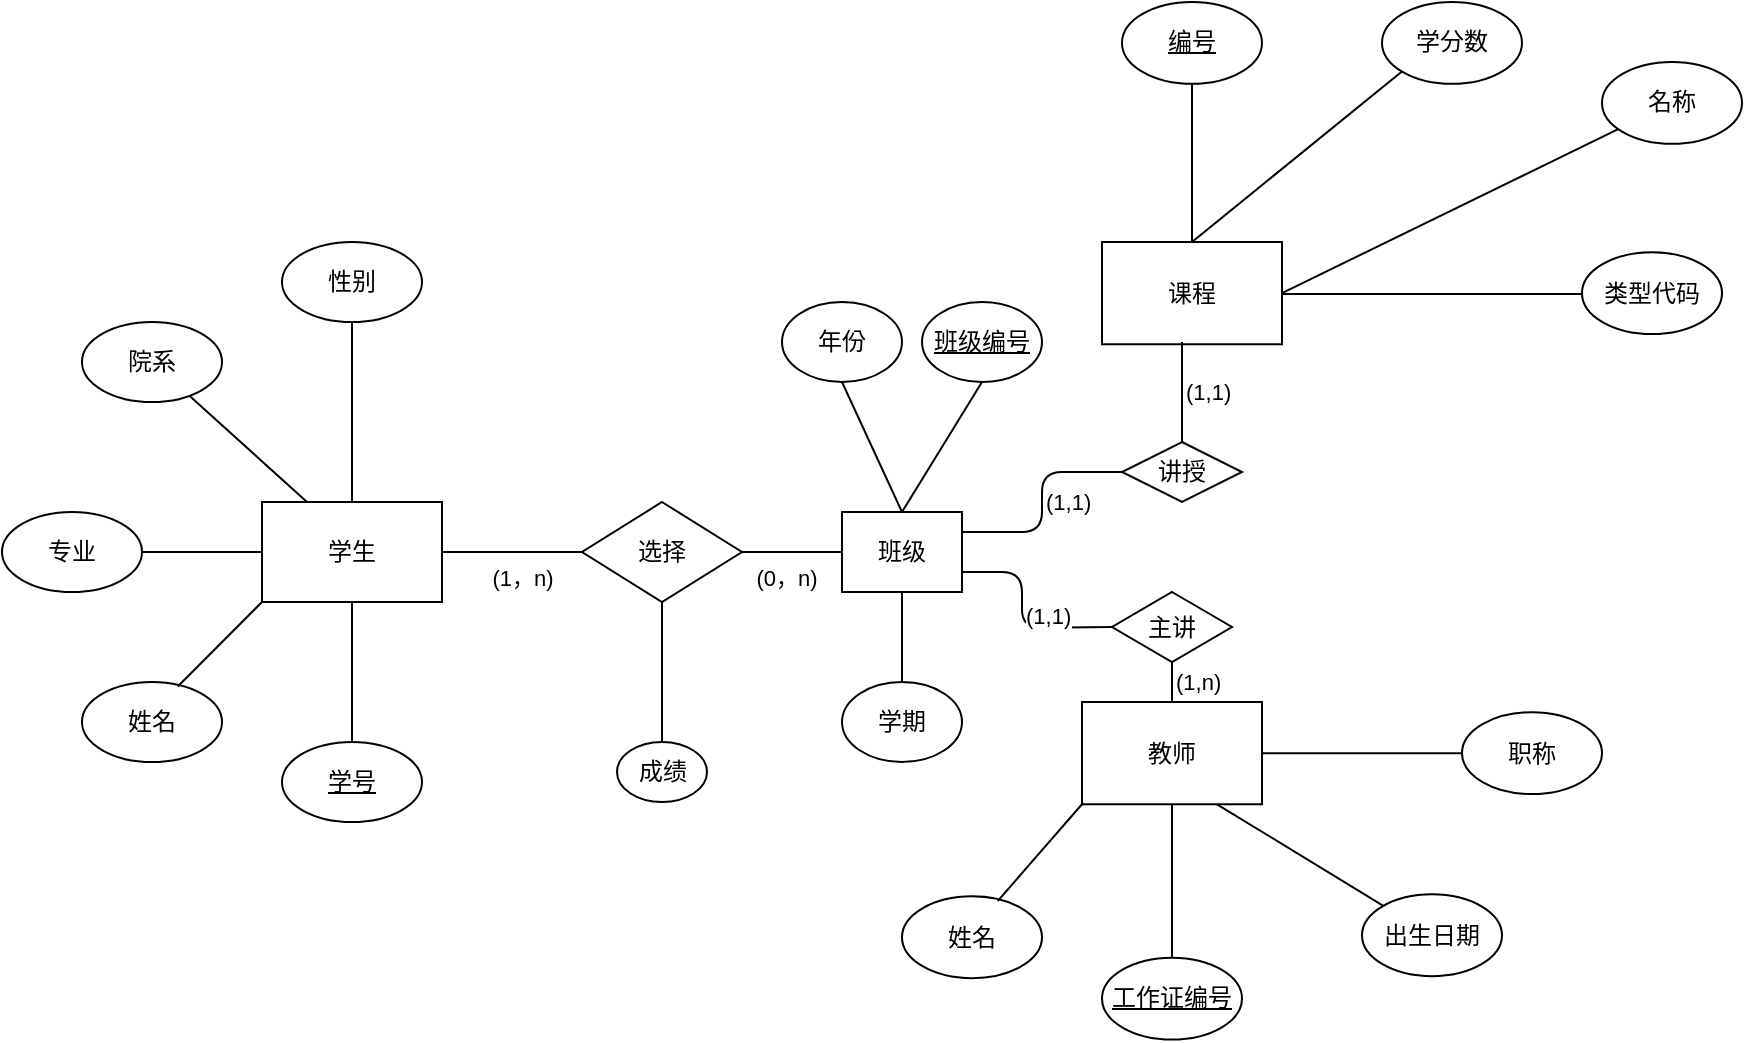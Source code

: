 <mxfile version="14.6.13" type="github">
  <diagram id="ADk-poxS1CPLiOyy40Ny" name="Page-1">
    <mxGraphModel dx="349" dy="1766" grid="1" gridSize="10" guides="1" tooltips="1" connect="1" arrows="1" fold="1" page="1" pageScale="1" pageWidth="827" pageHeight="1169" math="0" shadow="0">
      <root>
        <mxCell id="0" />
        <mxCell id="1" parent="0" />
        <mxCell id="LwtCkiT_g8_Se_lIQhq8-15" value="" style="group" parent="1" vertex="1" connectable="0">
          <mxGeometry x="10" y="90" width="220" height="290" as="geometry" />
        </mxCell>
        <mxCell id="LwtCkiT_g8_Se_lIQhq8-2" value="学生" style="rounded=0;whiteSpace=wrap;html=1;" parent="LwtCkiT_g8_Se_lIQhq8-15" vertex="1">
          <mxGeometry x="130" y="130" width="90" height="50" as="geometry" />
        </mxCell>
        <mxCell id="LwtCkiT_g8_Se_lIQhq8-3" value="院系" style="ellipse;whiteSpace=wrap;html=1;" parent="LwtCkiT_g8_Se_lIQhq8-15" vertex="1">
          <mxGeometry x="40" y="40" width="70" height="40" as="geometry" />
        </mxCell>
        <mxCell id="LwtCkiT_g8_Se_lIQhq8-4" value="性别" style="ellipse;whiteSpace=wrap;html=1;" parent="LwtCkiT_g8_Se_lIQhq8-15" vertex="1">
          <mxGeometry x="140" width="70" height="40" as="geometry" />
        </mxCell>
        <mxCell id="LwtCkiT_g8_Se_lIQhq8-5" value="姓名" style="ellipse;whiteSpace=wrap;html=1;" parent="LwtCkiT_g8_Se_lIQhq8-15" vertex="1">
          <mxGeometry x="40" y="220" width="70" height="40" as="geometry" />
        </mxCell>
        <mxCell id="LwtCkiT_g8_Se_lIQhq8-6" value="&lt;u&gt;学号&lt;/u&gt;" style="ellipse;whiteSpace=wrap;html=1;" parent="LwtCkiT_g8_Se_lIQhq8-15" vertex="1">
          <mxGeometry x="140" y="250" width="70" height="40" as="geometry" />
        </mxCell>
        <mxCell id="LwtCkiT_g8_Se_lIQhq8-9" value="专业" style="ellipse;whiteSpace=wrap;html=1;" parent="LwtCkiT_g8_Se_lIQhq8-15" vertex="1">
          <mxGeometry y="135" width="70" height="40" as="geometry" />
        </mxCell>
        <mxCell id="LwtCkiT_g8_Se_lIQhq8-10" value="" style="endArrow=none;html=1;entryX=0.5;entryY=1;entryDx=0;entryDy=0;" parent="LwtCkiT_g8_Se_lIQhq8-15" target="LwtCkiT_g8_Se_lIQhq8-2" edge="1">
          <mxGeometry width="50" height="50" relative="1" as="geometry">
            <mxPoint x="175" y="250" as="sourcePoint" />
            <mxPoint x="185" y="190" as="targetPoint" />
          </mxGeometry>
        </mxCell>
        <mxCell id="LwtCkiT_g8_Se_lIQhq8-11" value="" style="endArrow=none;html=1;entryX=0;entryY=1;entryDx=0;entryDy=0;exitX=0.684;exitY=0.057;exitDx=0;exitDy=0;exitPerimeter=0;" parent="LwtCkiT_g8_Se_lIQhq8-15" source="LwtCkiT_g8_Se_lIQhq8-5" target="LwtCkiT_g8_Se_lIQhq8-2" edge="1">
          <mxGeometry width="50" height="50" relative="1" as="geometry">
            <mxPoint x="195" y="270" as="sourcePoint" />
            <mxPoint x="195" y="200" as="targetPoint" />
          </mxGeometry>
        </mxCell>
        <mxCell id="LwtCkiT_g8_Se_lIQhq8-12" value="" style="endArrow=none;html=1;entryX=0;entryY=0.5;entryDx=0;entryDy=0;exitX=1;exitY=0.5;exitDx=0;exitDy=0;" parent="LwtCkiT_g8_Se_lIQhq8-15" source="LwtCkiT_g8_Se_lIQhq8-9" target="LwtCkiT_g8_Se_lIQhq8-2" edge="1">
          <mxGeometry width="50" height="50" relative="1" as="geometry">
            <mxPoint x="205" y="280" as="sourcePoint" />
            <mxPoint x="205" y="210" as="targetPoint" />
          </mxGeometry>
        </mxCell>
        <mxCell id="LwtCkiT_g8_Se_lIQhq8-13" value="" style="endArrow=none;html=1;exitX=0.25;exitY=0;exitDx=0;exitDy=0;" parent="LwtCkiT_g8_Se_lIQhq8-15" source="LwtCkiT_g8_Se_lIQhq8-2" target="LwtCkiT_g8_Se_lIQhq8-3" edge="1">
          <mxGeometry width="50" height="50" relative="1" as="geometry">
            <mxPoint x="215" y="290" as="sourcePoint" />
            <mxPoint x="215" y="220" as="targetPoint" />
          </mxGeometry>
        </mxCell>
        <mxCell id="LwtCkiT_g8_Se_lIQhq8-14" value="" style="endArrow=none;html=1;exitX=0.5;exitY=0;exitDx=0;exitDy=0;entryX=0.5;entryY=1;entryDx=0;entryDy=0;" parent="LwtCkiT_g8_Se_lIQhq8-15" source="LwtCkiT_g8_Se_lIQhq8-2" target="LwtCkiT_g8_Se_lIQhq8-4" edge="1">
          <mxGeometry width="50" height="50" relative="1" as="geometry">
            <mxPoint x="162.5" y="140" as="sourcePoint" />
            <mxPoint x="103.626" y="86.933" as="targetPoint" />
          </mxGeometry>
        </mxCell>
        <mxCell id="KK_iVK82mq96cOthiH7K-3" value="选择" style="rhombus;whiteSpace=wrap;html=1;" vertex="1" parent="1">
          <mxGeometry x="300" y="220" width="80" height="50" as="geometry" />
        </mxCell>
        <mxCell id="KK_iVK82mq96cOthiH7K-5" value="(1，n)" style="endArrow=none;html=1;exitX=1;exitY=0.5;exitDx=0;exitDy=0;align=center;verticalAlign=top;" edge="1" parent="1" source="LwtCkiT_g8_Se_lIQhq8-2" target="KK_iVK82mq96cOthiH7K-3">
          <mxGeometry x="0.143" width="50" height="50" relative="1" as="geometry">
            <mxPoint x="310" y="300" as="sourcePoint" />
            <mxPoint x="300" y="245" as="targetPoint" />
            <mxPoint as="offset" />
          </mxGeometry>
        </mxCell>
        <mxCell id="KK_iVK82mq96cOthiH7K-8" value="班级" style="rounded=0;whiteSpace=wrap;html=1;sketch=0;" vertex="1" parent="1">
          <mxGeometry x="430" y="225" width="60" height="40" as="geometry" />
        </mxCell>
        <mxCell id="KK_iVK82mq96cOthiH7K-9" value="(0，n)" style="endArrow=none;html=1;exitX=0;exitY=0.5;exitDx=0;exitDy=0;align=center;verticalAlign=top;entryX=1;entryY=0.5;entryDx=0;entryDy=0;" edge="1" parent="1" source="KK_iVK82mq96cOthiH7K-8" target="KK_iVK82mq96cOthiH7K-3">
          <mxGeometry x="0.143" width="50" height="50" relative="1" as="geometry">
            <mxPoint x="240" y="255" as="sourcePoint" />
            <mxPoint x="310" y="255" as="targetPoint" />
            <mxPoint as="offset" />
          </mxGeometry>
        </mxCell>
        <mxCell id="KK_iVK82mq96cOthiH7K-11" value="" style="group" vertex="1" connectable="0" parent="1">
          <mxGeometry x="460" y="320.003" width="350" height="168.746" as="geometry" />
        </mxCell>
        <mxCell id="LwtCkiT_g8_Se_lIQhq8-17" value="&lt;p&gt;教师&lt;/p&gt;" style="rounded=0;whiteSpace=wrap;html=1;rotation=0;direction=east;" parent="KK_iVK82mq96cOthiH7K-11" vertex="1">
          <mxGeometry x="90" width="90" height="51.136" as="geometry" />
        </mxCell>
        <mxCell id="LwtCkiT_g8_Se_lIQhq8-18" value="出生日期" style="ellipse;whiteSpace=wrap;html=1;rotation=0;direction=east;" parent="KK_iVK82mq96cOthiH7K-11" vertex="1">
          <mxGeometry x="230" y="96.155" width="70" height="40.909" as="geometry" />
        </mxCell>
        <mxCell id="LwtCkiT_g8_Se_lIQhq8-19" value="职称" style="ellipse;whiteSpace=wrap;html=1;rotation=0;direction=east;" parent="KK_iVK82mq96cOthiH7K-11" vertex="1">
          <mxGeometry x="280" y="5.115" width="70" height="40.909" as="geometry" />
        </mxCell>
        <mxCell id="LwtCkiT_g8_Se_lIQhq8-20" value="姓名" style="ellipse;whiteSpace=wrap;html=1;rotation=0;direction=east;" parent="KK_iVK82mq96cOthiH7K-11" vertex="1">
          <mxGeometry y="97.155" width="70" height="40.909" as="geometry" />
        </mxCell>
        <mxCell id="LwtCkiT_g8_Se_lIQhq8-21" value="&lt;u&gt;工作证编号&lt;/u&gt;" style="ellipse;whiteSpace=wrap;html=1;rotation=0;direction=east;" parent="KK_iVK82mq96cOthiH7K-11" vertex="1">
          <mxGeometry x="100" y="127.837" width="70" height="40.909" as="geometry" />
        </mxCell>
        <mxCell id="LwtCkiT_g8_Se_lIQhq8-23" value="" style="endArrow=none;html=1;entryX=0.5;entryY=1;entryDx=0;entryDy=0;exitX=0.5;exitY=1;exitDx=0;exitDy=0;" parent="KK_iVK82mq96cOthiH7K-11" target="LwtCkiT_g8_Se_lIQhq8-17" edge="1">
          <mxGeometry x="-75" y="81.815" width="50" height="51.136" as="geometry">
            <mxPoint x="135" y="127.837" as="sourcePoint" />
            <mxPoint x="145" y="66.474" as="targetPoint" />
          </mxGeometry>
        </mxCell>
        <mxCell id="LwtCkiT_g8_Se_lIQhq8-24" value="" style="endArrow=none;html=1;entryX=0;entryY=1;entryDx=0;entryDy=0;exitX=0.684;exitY=0.057;exitDx=0;exitDy=0;exitPerimeter=0;" parent="KK_iVK82mq96cOthiH7K-11" source="LwtCkiT_g8_Se_lIQhq8-20" target="LwtCkiT_g8_Se_lIQhq8-17" edge="1">
          <mxGeometry x="-75" y="81.815" width="50" height="51.136" as="geometry">
            <mxPoint x="155" y="148.292" as="sourcePoint" />
            <mxPoint x="155" y="76.701" as="targetPoint" />
          </mxGeometry>
        </mxCell>
        <mxCell id="LwtCkiT_g8_Se_lIQhq8-26" value="" style="endArrow=none;html=1;exitX=0.75;exitY=1;exitDx=0;exitDy=0;" parent="KK_iVK82mq96cOthiH7K-11" source="LwtCkiT_g8_Se_lIQhq8-17" target="LwtCkiT_g8_Se_lIQhq8-18" edge="1">
          <mxGeometry x="-75" y="81.815" width="50" height="51.136" as="geometry">
            <mxPoint x="175" y="168.746" as="sourcePoint" />
            <mxPoint x="175" y="97.155" as="targetPoint" />
          </mxGeometry>
        </mxCell>
        <mxCell id="LwtCkiT_g8_Se_lIQhq8-27" value="" style="endArrow=none;html=1;exitX=1;exitY=0.5;exitDx=0;exitDy=0;entryX=0;entryY=0.5;entryDx=0;entryDy=0;" parent="KK_iVK82mq96cOthiH7K-11" source="LwtCkiT_g8_Se_lIQhq8-17" target="LwtCkiT_g8_Se_lIQhq8-19" edge="1">
          <mxGeometry x="-75" y="81.815" width="50" height="51.136" as="geometry">
            <mxPoint x="190" y="31.157" as="sourcePoint" />
            <mxPoint x="280" y="31.157" as="targetPoint" />
          </mxGeometry>
        </mxCell>
        <mxCell id="KK_iVK82mq96cOthiH7K-12" value="年份" style="ellipse;whiteSpace=wrap;html=1;rounded=0;sketch=0;" vertex="1" parent="1">
          <mxGeometry x="400" y="120" width="60" height="40" as="geometry" />
        </mxCell>
        <mxCell id="KK_iVK82mq96cOthiH7K-13" value="学期" style="ellipse;whiteSpace=wrap;html=1;rounded=0;sketch=0;" vertex="1" parent="1">
          <mxGeometry x="430" y="310" width="60" height="40" as="geometry" />
        </mxCell>
        <mxCell id="KK_iVK82mq96cOthiH7K-14" value="" style="endArrow=none;html=1;align=left;entryX=0.5;entryY=1;entryDx=0;entryDy=0;exitX=0.5;exitY=0;exitDx=0;exitDy=0;" edge="1" parent="1" source="KK_iVK82mq96cOthiH7K-8" target="KK_iVK82mq96cOthiH7K-12">
          <mxGeometry width="50" height="50" relative="1" as="geometry">
            <mxPoint x="460" y="220" as="sourcePoint" />
            <mxPoint x="400" y="210" as="targetPoint" />
          </mxGeometry>
        </mxCell>
        <mxCell id="KK_iVK82mq96cOthiH7K-15" value="" style="endArrow=none;html=1;align=left;exitX=0.5;exitY=1;exitDx=0;exitDy=0;" edge="1" parent="1" source="KK_iVK82mq96cOthiH7K-8">
          <mxGeometry width="50" height="50" relative="1" as="geometry">
            <mxPoint x="460" y="270" as="sourcePoint" />
            <mxPoint x="460" y="310" as="targetPoint" />
          </mxGeometry>
        </mxCell>
        <mxCell id="KK_iVK82mq96cOthiH7K-17" value="" style="endArrow=none;html=1;align=left;exitX=0.5;exitY=0;exitDx=0;exitDy=0;entryX=0.5;entryY=1;entryDx=0;entryDy=0;" edge="1" parent="1" target="KK_iVK82mq96cOthiH7K-3">
          <mxGeometry width="50" height="50" relative="1" as="geometry">
            <mxPoint x="340" y="340" as="sourcePoint" />
            <mxPoint x="350" y="210" as="targetPoint" />
          </mxGeometry>
        </mxCell>
        <mxCell id="KK_iVK82mq96cOthiH7K-18" value="主讲" style="rhombus;whiteSpace=wrap;html=1;rounded=0;sketch=0;" vertex="1" parent="1">
          <mxGeometry x="565" y="265" width="60" height="35" as="geometry" />
        </mxCell>
        <mxCell id="KK_iVK82mq96cOthiH7K-19" value="(1,1)" style="endArrow=none;html=1;align=left;entryX=0;entryY=0.5;entryDx=0;entryDy=0;exitX=1;exitY=0.75;exitDx=0;exitDy=0;verticalAlign=middle;" edge="1" parent="1" source="KK_iVK82mq96cOthiH7K-8" target="KK_iVK82mq96cOthiH7K-18">
          <mxGeometry width="50" height="50" relative="1" as="geometry">
            <mxPoint x="490" y="268" as="sourcePoint" />
            <mxPoint x="500" y="210" as="targetPoint" />
            <Array as="points">
              <mxPoint x="520" y="255" />
              <mxPoint x="520" y="283" />
            </Array>
          </mxGeometry>
        </mxCell>
        <mxCell id="KK_iVK82mq96cOthiH7K-20" value="(1,n)" style="endArrow=none;html=1;align=left;entryX=0.5;entryY=1;entryDx=0;entryDy=0;exitX=0.5;exitY=0;exitDx=0;exitDy=0;" edge="1" parent="1" source="LwtCkiT_g8_Se_lIQhq8-17" target="KK_iVK82mq96cOthiH7K-18">
          <mxGeometry width="50" height="50" relative="1" as="geometry">
            <mxPoint x="470" y="235" as="sourcePoint" />
            <mxPoint x="470" y="180" as="targetPoint" />
          </mxGeometry>
        </mxCell>
        <mxCell id="KK_iVK82mq96cOthiH7K-21" value="(1,1)" style="endArrow=none;html=1;align=left;exitX=1;exitY=0.25;exitDx=0;exitDy=0;verticalAlign=middle;entryX=0;entryY=0.5;entryDx=0;entryDy=0;" edge="1" parent="1" source="KK_iVK82mq96cOthiH7K-8" target="KK_iVK82mq96cOthiH7K-22">
          <mxGeometry width="50" height="50" relative="1" as="geometry">
            <mxPoint x="500" y="265" as="sourcePoint" />
            <mxPoint x="570" y="200" as="targetPoint" />
            <Array as="points">
              <mxPoint x="530" y="235" />
              <mxPoint x="530" y="205" />
            </Array>
          </mxGeometry>
        </mxCell>
        <mxCell id="KK_iVK82mq96cOthiH7K-22" value="讲授" style="rhombus;whiteSpace=wrap;html=1;rounded=0;sketch=0;" vertex="1" parent="1">
          <mxGeometry x="570" y="190" width="60" height="30" as="geometry" />
        </mxCell>
        <mxCell id="KK_iVK82mq96cOthiH7K-24" value="" style="group" vertex="1" connectable="0" parent="1">
          <mxGeometry x="560" y="-30.002" width="320" height="171.141" as="geometry" />
        </mxCell>
        <mxCell id="LwtCkiT_g8_Se_lIQhq8-30" value="&lt;p&gt;课程&lt;/p&gt;" style="rounded=0;whiteSpace=wrap;html=1;rotation=0;direction=east;" parent="KK_iVK82mq96cOthiH7K-24" vertex="1">
          <mxGeometry y="120.005" width="90" height="51.136" as="geometry" />
        </mxCell>
        <mxCell id="LwtCkiT_g8_Se_lIQhq8-31" value="名称" style="ellipse;whiteSpace=wrap;html=1;rotation=0;direction=east;" parent="KK_iVK82mq96cOthiH7K-24" vertex="1">
          <mxGeometry x="250" y="29.999" width="70" height="40.909" as="geometry" />
        </mxCell>
        <mxCell id="KK_iVK82mq96cOthiH7K-23" style="edgeStyle=orthogonalEdgeStyle;curved=0;rounded=1;sketch=0;orthogonalLoop=1;jettySize=auto;html=1;exitX=0.5;exitY=1;exitDx=0;exitDy=0;align=left;" edge="1" parent="KK_iVK82mq96cOthiH7K-24" source="LwtCkiT_g8_Se_lIQhq8-32">
          <mxGeometry relative="1" as="geometry">
            <mxPoint x="270" y="150.002" as="targetPoint" />
          </mxGeometry>
        </mxCell>
        <mxCell id="LwtCkiT_g8_Se_lIQhq8-32" value="类型代码" style="ellipse;whiteSpace=wrap;html=1;rotation=0;direction=east;" parent="KK_iVK82mq96cOthiH7K-24" vertex="1">
          <mxGeometry x="240" y="125.12" width="70" height="40.909" as="geometry" />
        </mxCell>
        <mxCell id="LwtCkiT_g8_Se_lIQhq8-33" value="学分数" style="ellipse;whiteSpace=wrap;html=1;rotation=0;direction=east;" parent="KK_iVK82mq96cOthiH7K-24" vertex="1">
          <mxGeometry x="140" width="70" height="40.909" as="geometry" />
        </mxCell>
        <mxCell id="LwtCkiT_g8_Se_lIQhq8-34" value="&lt;u&gt;编号&lt;/u&gt;" style="ellipse;whiteSpace=wrap;html=1;rotation=0;direction=east;" parent="KK_iVK82mq96cOthiH7K-24" vertex="1">
          <mxGeometry x="10" y="0.002" width="70" height="40.909" as="geometry" />
        </mxCell>
        <mxCell id="LwtCkiT_g8_Se_lIQhq8-35" value="" style="endArrow=none;html=1;entryX=0.5;entryY=1;entryDx=0;entryDy=0;" parent="KK_iVK82mq96cOthiH7K-24" target="LwtCkiT_g8_Se_lIQhq8-34" edge="1">
          <mxGeometry x="-165" y="196.709" width="50" height="51.136" as="geometry">
            <mxPoint x="45" y="120.002" as="sourcePoint" />
            <mxPoint x="55" y="181.368" as="targetPoint" />
          </mxGeometry>
        </mxCell>
        <mxCell id="LwtCkiT_g8_Se_lIQhq8-36" value="" style="endArrow=none;html=1;exitX=0;exitY=1;exitDx=0;exitDy=0;" parent="KK_iVK82mq96cOthiH7K-24" source="LwtCkiT_g8_Se_lIQhq8-33" edge="1">
          <mxGeometry x="-165" y="196.709" width="50" height="51.136" as="geometry">
            <mxPoint x="65" y="263.186" as="sourcePoint" />
            <mxPoint x="45" y="120.002" as="targetPoint" />
          </mxGeometry>
        </mxCell>
        <mxCell id="LwtCkiT_g8_Se_lIQhq8-37" value="" style="endArrow=none;html=1;exitX=1;exitY=0.5;exitDx=0;exitDy=0;" parent="KK_iVK82mq96cOthiH7K-24" source="LwtCkiT_g8_Se_lIQhq8-30" target="LwtCkiT_g8_Se_lIQhq8-31" edge="1">
          <mxGeometry x="-165" y="196.709" width="50" height="51.136" as="geometry">
            <mxPoint x="85" y="283.641" as="sourcePoint" />
            <mxPoint x="85" y="212.05" as="targetPoint" />
          </mxGeometry>
        </mxCell>
        <mxCell id="LwtCkiT_g8_Se_lIQhq8-38" value="" style="endArrow=none;html=1;" parent="KK_iVK82mq96cOthiH7K-24" edge="1">
          <mxGeometry x="-165" y="196.709" width="50" height="51.136" as="geometry">
            <mxPoint x="90" y="146.002" as="sourcePoint" />
            <mxPoint x="240" y="146.002" as="targetPoint" />
          </mxGeometry>
        </mxCell>
        <mxCell id="KK_iVK82mq96cOthiH7K-25" value="(1,1)" style="endArrow=none;html=1;align=left;exitX=0.5;exitY=0;exitDx=0;exitDy=0;" edge="1" parent="1" source="KK_iVK82mq96cOthiH7K-22">
          <mxGeometry width="50" height="50" relative="1" as="geometry">
            <mxPoint x="520" y="-120" as="sourcePoint" />
            <mxPoint x="600" y="140" as="targetPoint" />
          </mxGeometry>
        </mxCell>
        <mxCell id="KK_iVK82mq96cOthiH7K-26" value="成绩" style="ellipse;whiteSpace=wrap;html=1;rounded=0;sketch=0;" vertex="1" parent="1">
          <mxGeometry x="317.5" y="340" width="45" height="30" as="geometry" />
        </mxCell>
        <mxCell id="KK_iVK82mq96cOthiH7K-27" value="&lt;u&gt;班级编号&lt;/u&gt;" style="ellipse;whiteSpace=wrap;html=1;rounded=0;sketch=0;" vertex="1" parent="1">
          <mxGeometry x="470" y="120" width="60" height="40" as="geometry" />
        </mxCell>
        <mxCell id="KK_iVK82mq96cOthiH7K-28" value="" style="endArrow=none;html=1;align=left;entryX=0.5;entryY=1;entryDx=0;entryDy=0;" edge="1" parent="1" target="KK_iVK82mq96cOthiH7K-27">
          <mxGeometry width="50" height="50" relative="1" as="geometry">
            <mxPoint x="460" y="225" as="sourcePoint" />
            <mxPoint x="470" y="210" as="targetPoint" />
          </mxGeometry>
        </mxCell>
      </root>
    </mxGraphModel>
  </diagram>
</mxfile>
